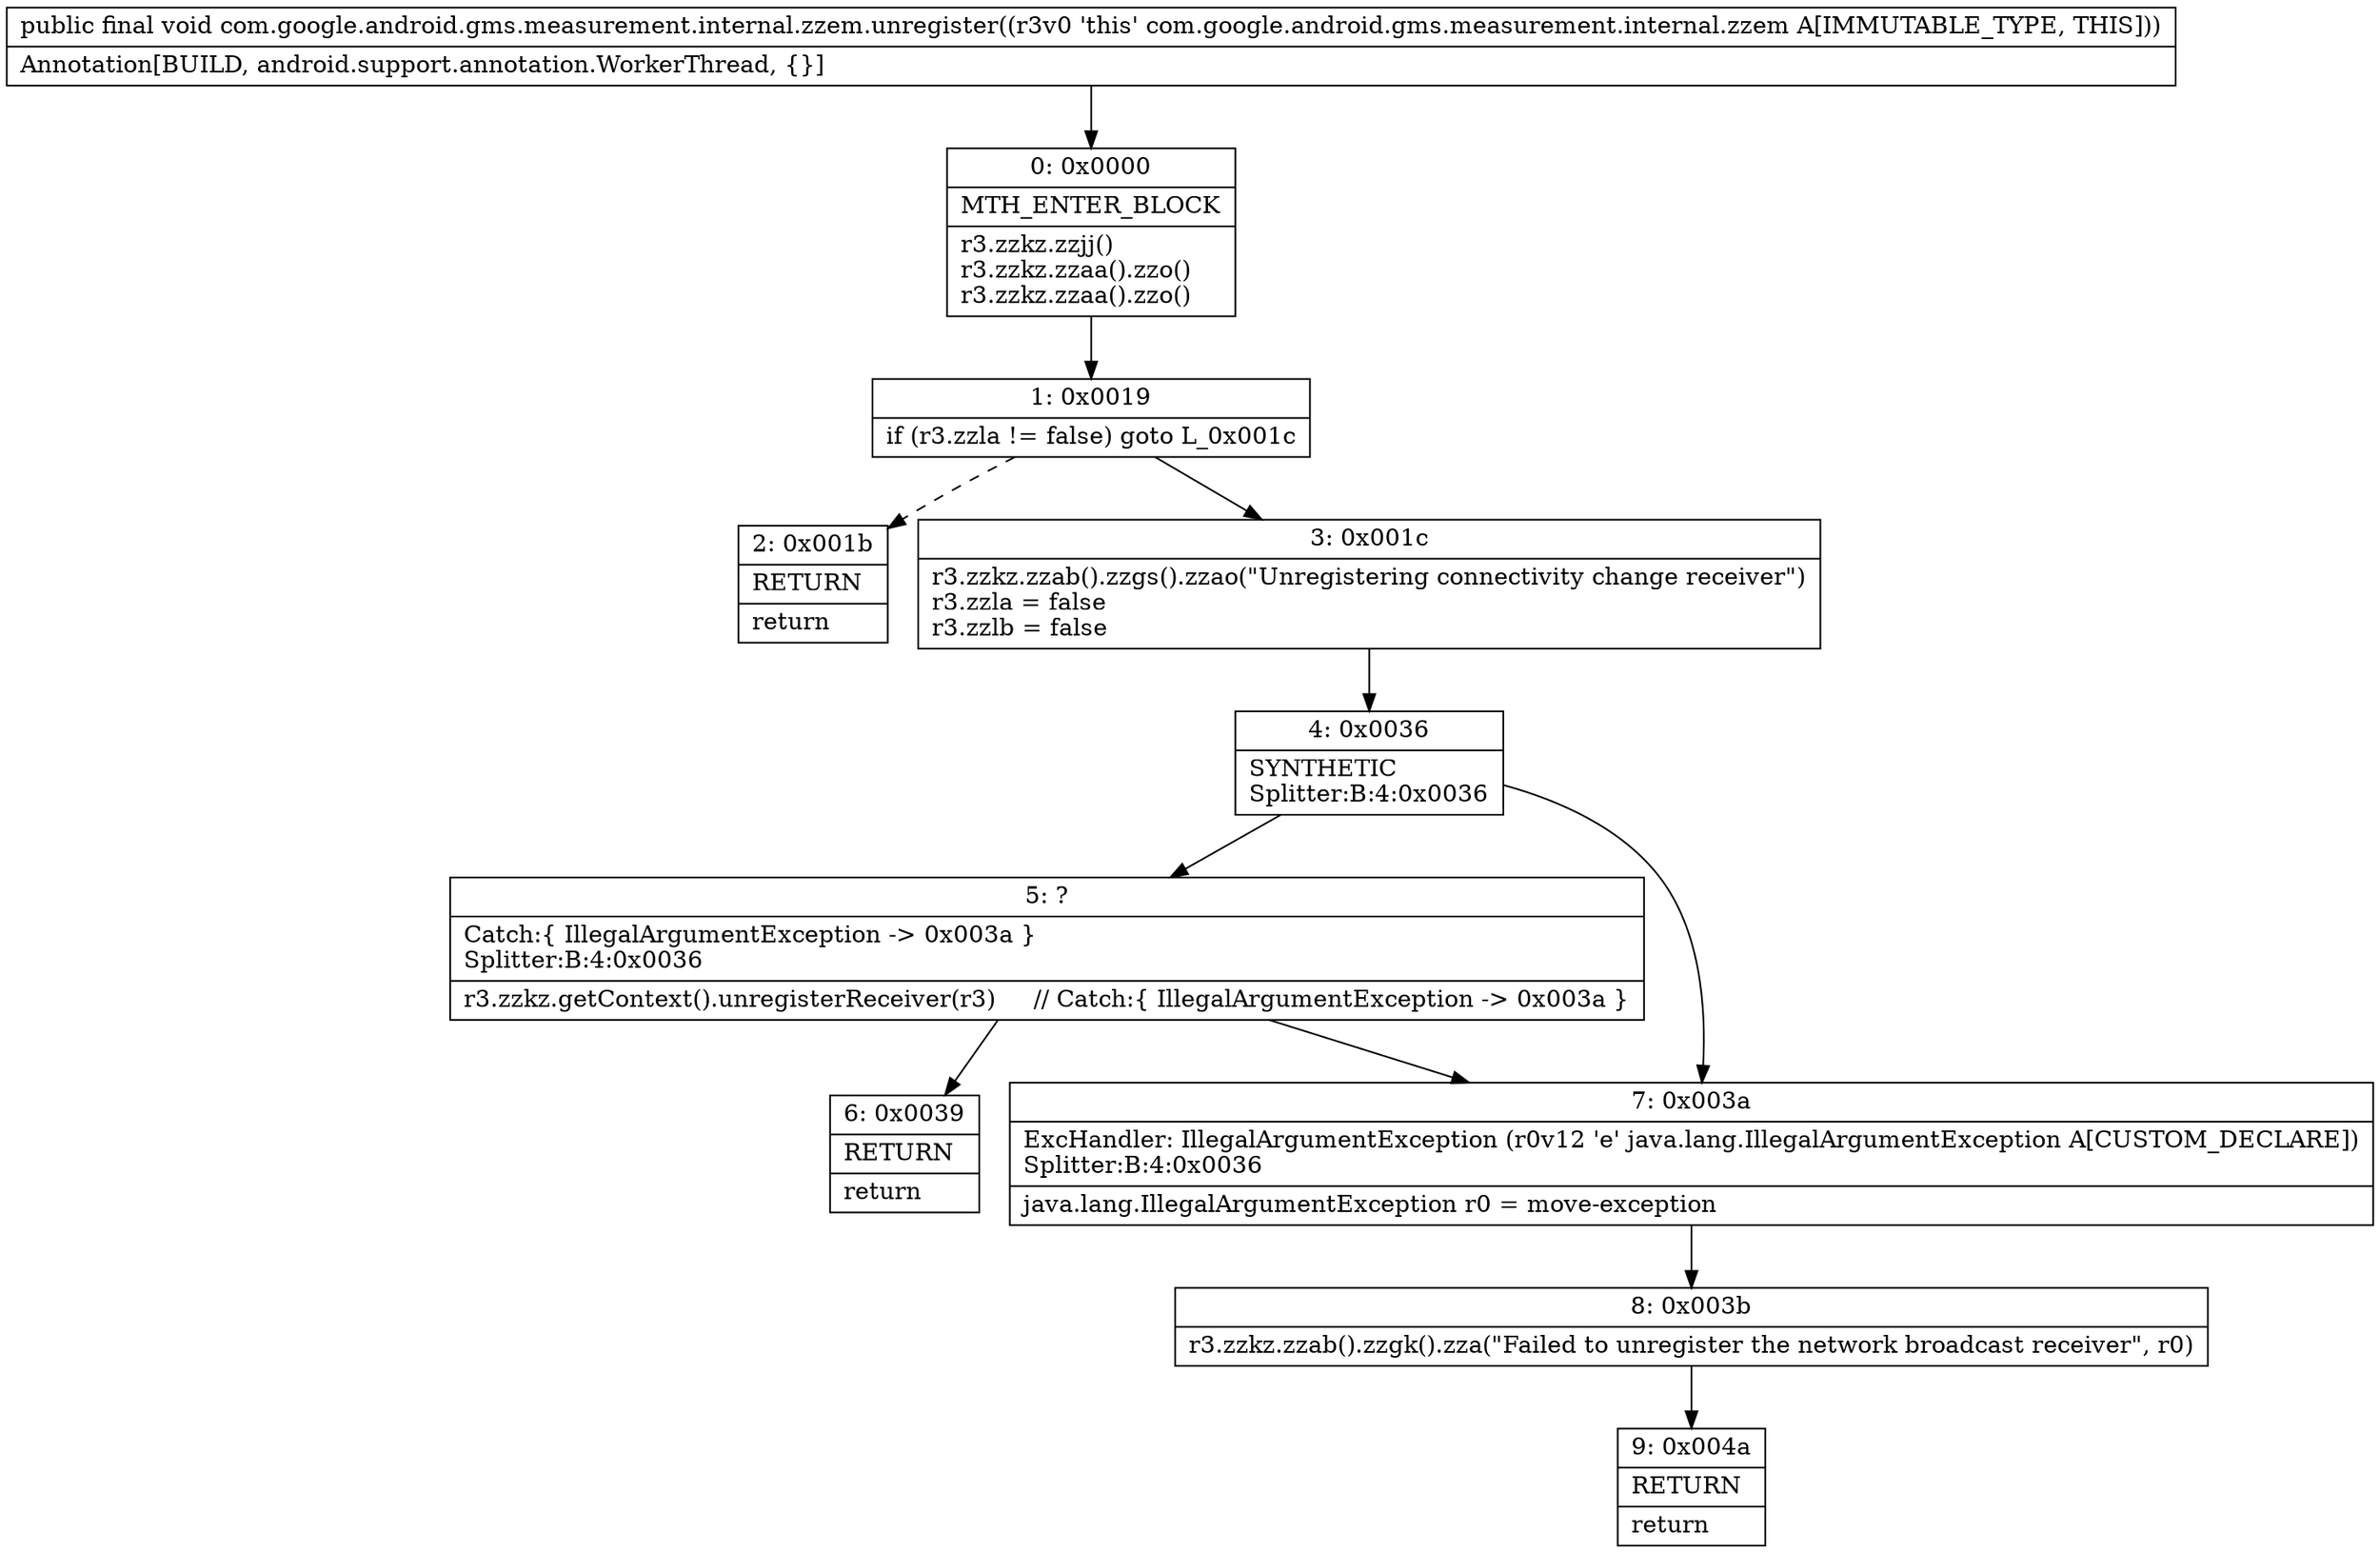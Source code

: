digraph "CFG forcom.google.android.gms.measurement.internal.zzem.unregister()V" {
Node_0 [shape=record,label="{0\:\ 0x0000|MTH_ENTER_BLOCK\l|r3.zzkz.zzjj()\lr3.zzkz.zzaa().zzo()\lr3.zzkz.zzaa().zzo()\l}"];
Node_1 [shape=record,label="{1\:\ 0x0019|if (r3.zzla != false) goto L_0x001c\l}"];
Node_2 [shape=record,label="{2\:\ 0x001b|RETURN\l|return\l}"];
Node_3 [shape=record,label="{3\:\ 0x001c|r3.zzkz.zzab().zzgs().zzao(\"Unregistering connectivity change receiver\")\lr3.zzla = false\lr3.zzlb = false\l}"];
Node_4 [shape=record,label="{4\:\ 0x0036|SYNTHETIC\lSplitter:B:4:0x0036\l}"];
Node_5 [shape=record,label="{5\:\ ?|Catch:\{ IllegalArgumentException \-\> 0x003a \}\lSplitter:B:4:0x0036\l|r3.zzkz.getContext().unregisterReceiver(r3)     \/\/ Catch:\{ IllegalArgumentException \-\> 0x003a \}\l}"];
Node_6 [shape=record,label="{6\:\ 0x0039|RETURN\l|return\l}"];
Node_7 [shape=record,label="{7\:\ 0x003a|ExcHandler: IllegalArgumentException (r0v12 'e' java.lang.IllegalArgumentException A[CUSTOM_DECLARE])\lSplitter:B:4:0x0036\l|java.lang.IllegalArgumentException r0 = move\-exception\l}"];
Node_8 [shape=record,label="{8\:\ 0x003b|r3.zzkz.zzab().zzgk().zza(\"Failed to unregister the network broadcast receiver\", r0)\l}"];
Node_9 [shape=record,label="{9\:\ 0x004a|RETURN\l|return\l}"];
MethodNode[shape=record,label="{public final void com.google.android.gms.measurement.internal.zzem.unregister((r3v0 'this' com.google.android.gms.measurement.internal.zzem A[IMMUTABLE_TYPE, THIS]))  | Annotation[BUILD, android.support.annotation.WorkerThread, \{\}]\l}"];
MethodNode -> Node_0;
Node_0 -> Node_1;
Node_1 -> Node_2[style=dashed];
Node_1 -> Node_3;
Node_3 -> Node_4;
Node_4 -> Node_5;
Node_4 -> Node_7;
Node_5 -> Node_6;
Node_5 -> Node_7;
Node_7 -> Node_8;
Node_8 -> Node_9;
}

